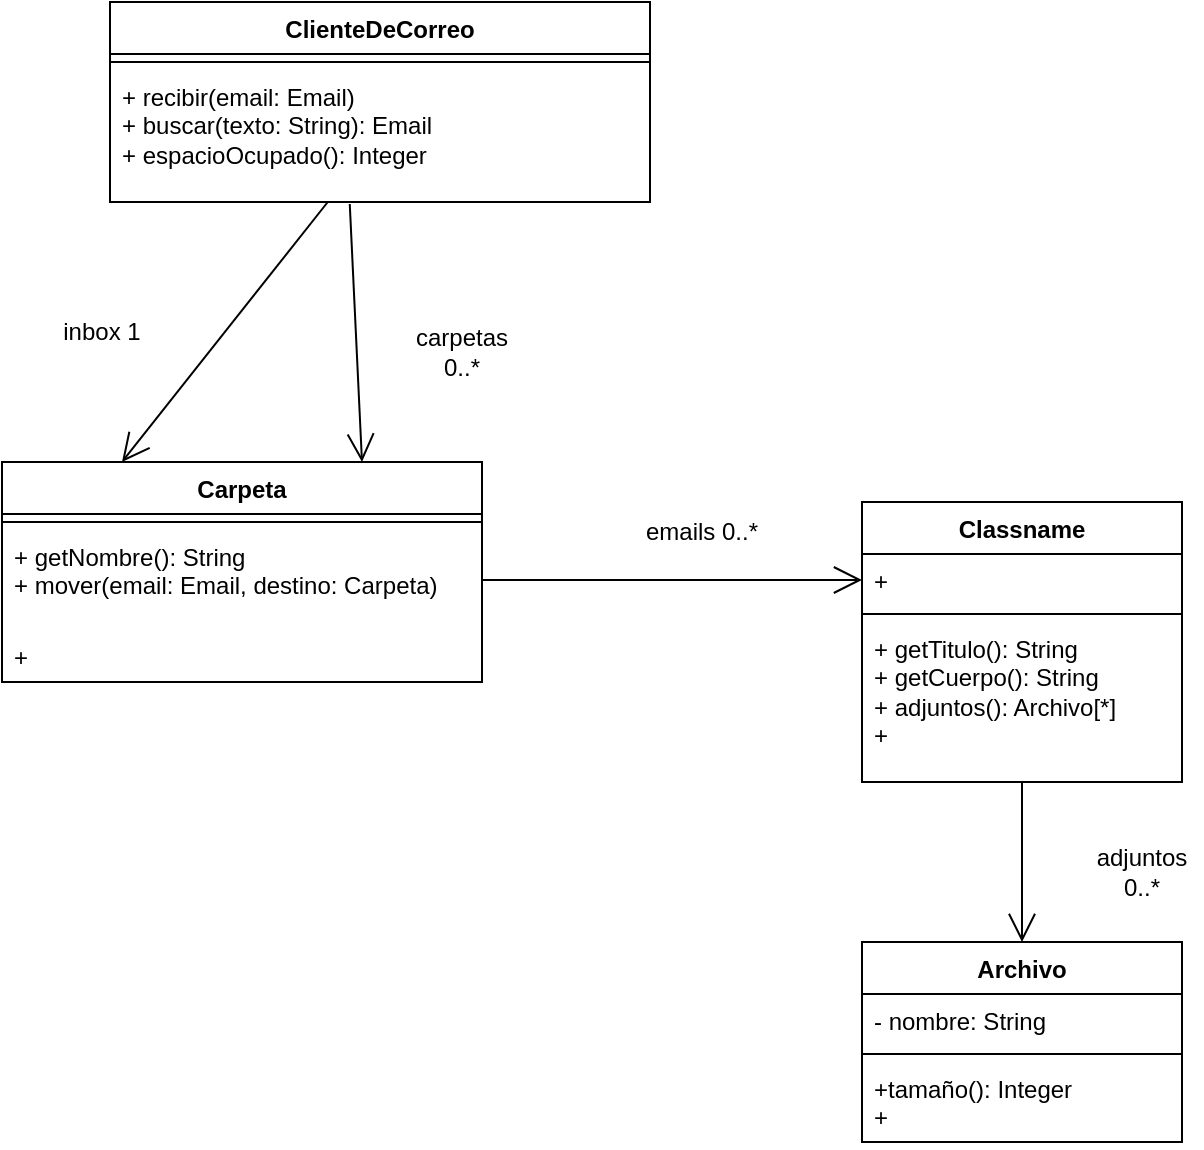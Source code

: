 <mxfile version="22.0.2" type="device">
  <diagram name="Página-1" id="8Gtg1kNGbSom-kIT8ApV">
    <mxGraphModel dx="1419" dy="814" grid="1" gridSize="10" guides="1" tooltips="1" connect="1" arrows="1" fold="1" page="1" pageScale="1" pageWidth="827" pageHeight="1169" math="0" shadow="0">
      <root>
        <mxCell id="0" />
        <mxCell id="1" parent="0" />
        <mxCell id="tsTReT2kphKatsLCbqbp-1" value="ClienteDeCorreo" style="swimlane;fontStyle=1;align=center;verticalAlign=top;childLayout=stackLayout;horizontal=1;startSize=26;horizontalStack=0;resizeParent=1;resizeParentMax=0;resizeLast=0;collapsible=1;marginBottom=0;whiteSpace=wrap;html=1;" vertex="1" parent="1">
          <mxGeometry x="144" y="120" width="270" height="100" as="geometry" />
        </mxCell>
        <mxCell id="tsTReT2kphKatsLCbqbp-3" value="" style="line;strokeWidth=1;fillColor=none;align=left;verticalAlign=middle;spacingTop=-1;spacingLeft=3;spacingRight=3;rotatable=0;labelPosition=right;points=[];portConstraint=eastwest;strokeColor=inherit;" vertex="1" parent="tsTReT2kphKatsLCbqbp-1">
          <mxGeometry y="26" width="270" height="8" as="geometry" />
        </mxCell>
        <mxCell id="tsTReT2kphKatsLCbqbp-4" value="+ recibir(email: Email)&lt;br&gt;+ buscar(texto: String): Email&lt;br&gt;+ espacioOcupado(): Integer" style="text;strokeColor=none;fillColor=none;align=left;verticalAlign=top;spacingLeft=4;spacingRight=4;overflow=hidden;rotatable=0;points=[[0,0.5],[1,0.5]];portConstraint=eastwest;whiteSpace=wrap;html=1;" vertex="1" parent="tsTReT2kphKatsLCbqbp-1">
          <mxGeometry y="34" width="270" height="66" as="geometry" />
        </mxCell>
        <mxCell id="tsTReT2kphKatsLCbqbp-5" value="Carpeta" style="swimlane;fontStyle=1;align=center;verticalAlign=top;childLayout=stackLayout;horizontal=1;startSize=26;horizontalStack=0;resizeParent=1;resizeParentMax=0;resizeLast=0;collapsible=1;marginBottom=0;whiteSpace=wrap;html=1;" vertex="1" parent="1">
          <mxGeometry x="90" y="350" width="240" height="110" as="geometry" />
        </mxCell>
        <mxCell id="tsTReT2kphKatsLCbqbp-7" value="" style="line;strokeWidth=1;fillColor=none;align=left;verticalAlign=middle;spacingTop=-1;spacingLeft=3;spacingRight=3;rotatable=0;labelPosition=right;points=[];portConstraint=eastwest;strokeColor=inherit;" vertex="1" parent="tsTReT2kphKatsLCbqbp-5">
          <mxGeometry y="26" width="240" height="8" as="geometry" />
        </mxCell>
        <mxCell id="tsTReT2kphKatsLCbqbp-8" value="+ getNombre(): String&lt;br&gt;+ mover(email: Email, destino: Carpeta)" style="text;strokeColor=none;fillColor=none;align=left;verticalAlign=top;spacingLeft=4;spacingRight=4;overflow=hidden;rotatable=0;points=[[0,0.5],[1,0.5]];portConstraint=eastwest;whiteSpace=wrap;html=1;" vertex="1" parent="tsTReT2kphKatsLCbqbp-5">
          <mxGeometry y="34" width="240" height="50" as="geometry" />
        </mxCell>
        <mxCell id="tsTReT2kphKatsLCbqbp-6" value="+&amp;nbsp;" style="text;strokeColor=none;fillColor=none;align=left;verticalAlign=top;spacingLeft=4;spacingRight=4;overflow=hidden;rotatable=0;points=[[0,0.5],[1,0.5]];portConstraint=eastwest;whiteSpace=wrap;html=1;" vertex="1" parent="tsTReT2kphKatsLCbqbp-5">
          <mxGeometry y="84" width="240" height="26" as="geometry" />
        </mxCell>
        <mxCell id="tsTReT2kphKatsLCbqbp-9" value="Classname" style="swimlane;fontStyle=1;align=center;verticalAlign=top;childLayout=stackLayout;horizontal=1;startSize=26;horizontalStack=0;resizeParent=1;resizeParentMax=0;resizeLast=0;collapsible=1;marginBottom=0;whiteSpace=wrap;html=1;" vertex="1" parent="1">
          <mxGeometry x="520" y="370" width="160" height="140" as="geometry" />
        </mxCell>
        <mxCell id="tsTReT2kphKatsLCbqbp-10" value="+" style="text;strokeColor=none;fillColor=none;align=left;verticalAlign=top;spacingLeft=4;spacingRight=4;overflow=hidden;rotatable=0;points=[[0,0.5],[1,0.5]];portConstraint=eastwest;whiteSpace=wrap;html=1;" vertex="1" parent="tsTReT2kphKatsLCbqbp-9">
          <mxGeometry y="26" width="160" height="26" as="geometry" />
        </mxCell>
        <mxCell id="tsTReT2kphKatsLCbqbp-11" value="" style="line;strokeWidth=1;fillColor=none;align=left;verticalAlign=middle;spacingTop=-1;spacingLeft=3;spacingRight=3;rotatable=0;labelPosition=right;points=[];portConstraint=eastwest;strokeColor=inherit;" vertex="1" parent="tsTReT2kphKatsLCbqbp-9">
          <mxGeometry y="52" width="160" height="8" as="geometry" />
        </mxCell>
        <mxCell id="tsTReT2kphKatsLCbqbp-12" value="+ getTitulo(): String&lt;br&gt;+ getCuerpo(): String&lt;br&gt;+ adjuntos(): Archivo[*]&lt;br&gt;+&lt;br&gt;" style="text;strokeColor=none;fillColor=none;align=left;verticalAlign=top;spacingLeft=4;spacingRight=4;overflow=hidden;rotatable=0;points=[[0,0.5],[1,0.5]];portConstraint=eastwest;whiteSpace=wrap;html=1;" vertex="1" parent="tsTReT2kphKatsLCbqbp-9">
          <mxGeometry y="60" width="160" height="80" as="geometry" />
        </mxCell>
        <mxCell id="tsTReT2kphKatsLCbqbp-13" value="Archivo" style="swimlane;fontStyle=1;align=center;verticalAlign=top;childLayout=stackLayout;horizontal=1;startSize=26;horizontalStack=0;resizeParent=1;resizeParentMax=0;resizeLast=0;collapsible=1;marginBottom=0;whiteSpace=wrap;html=1;" vertex="1" parent="1">
          <mxGeometry x="520" y="590" width="160" height="100" as="geometry" />
        </mxCell>
        <mxCell id="tsTReT2kphKatsLCbqbp-14" value="- nombre: String" style="text;strokeColor=none;fillColor=none;align=left;verticalAlign=top;spacingLeft=4;spacingRight=4;overflow=hidden;rotatable=0;points=[[0,0.5],[1,0.5]];portConstraint=eastwest;whiteSpace=wrap;html=1;" vertex="1" parent="tsTReT2kphKatsLCbqbp-13">
          <mxGeometry y="26" width="160" height="26" as="geometry" />
        </mxCell>
        <mxCell id="tsTReT2kphKatsLCbqbp-15" value="" style="line;strokeWidth=1;fillColor=none;align=left;verticalAlign=middle;spacingTop=-1;spacingLeft=3;spacingRight=3;rotatable=0;labelPosition=right;points=[];portConstraint=eastwest;strokeColor=inherit;" vertex="1" parent="tsTReT2kphKatsLCbqbp-13">
          <mxGeometry y="52" width="160" height="8" as="geometry" />
        </mxCell>
        <mxCell id="tsTReT2kphKatsLCbqbp-16" value="+tamaño(): Integer&lt;br&gt;+" style="text;strokeColor=none;fillColor=none;align=left;verticalAlign=top;spacingLeft=4;spacingRight=4;overflow=hidden;rotatable=0;points=[[0,0.5],[1,0.5]];portConstraint=eastwest;whiteSpace=wrap;html=1;" vertex="1" parent="tsTReT2kphKatsLCbqbp-13">
          <mxGeometry y="60" width="160" height="40" as="geometry" />
        </mxCell>
        <mxCell id="tsTReT2kphKatsLCbqbp-18" value="" style="endArrow=open;endFill=1;endSize=12;html=1;rounded=0;entryX=0;entryY=0.5;entryDx=0;entryDy=0;" edge="1" parent="1" source="tsTReT2kphKatsLCbqbp-8" target="tsTReT2kphKatsLCbqbp-10">
          <mxGeometry width="160" relative="1" as="geometry">
            <mxPoint x="199" y="540" as="sourcePoint" />
            <mxPoint x="359" y="540" as="targetPoint" />
          </mxGeometry>
        </mxCell>
        <object label="" id="tsTReT2kphKatsLCbqbp-19">
          <mxCell style="endArrow=open;endFill=1;endSize=12;html=1;rounded=0;entryX=0.25;entryY=0;entryDx=0;entryDy=0;" edge="1" parent="1" source="tsTReT2kphKatsLCbqbp-4" target="tsTReT2kphKatsLCbqbp-5">
            <mxGeometry width="160" relative="1" as="geometry">
              <mxPoint x="190" y="264" as="sourcePoint" />
              <mxPoint x="350" y="264" as="targetPoint" />
            </mxGeometry>
          </mxCell>
        </object>
        <mxCell id="tsTReT2kphKatsLCbqbp-20" value="" style="endArrow=open;endFill=1;endSize=12;html=1;rounded=0;exitX=0.444;exitY=1.015;exitDx=0;exitDy=0;exitPerimeter=0;entryX=0.75;entryY=0;entryDx=0;entryDy=0;" edge="1" parent="1" source="tsTReT2kphKatsLCbqbp-4" target="tsTReT2kphKatsLCbqbp-5">
          <mxGeometry width="160" relative="1" as="geometry">
            <mxPoint x="254" y="280" as="sourcePoint" />
            <mxPoint x="414" y="280" as="targetPoint" />
          </mxGeometry>
        </mxCell>
        <mxCell id="tsTReT2kphKatsLCbqbp-21" value="" style="endArrow=open;endFill=1;endSize=12;html=1;rounded=0;entryX=0.5;entryY=0;entryDx=0;entryDy=0;" edge="1" parent="1" source="tsTReT2kphKatsLCbqbp-12" target="tsTReT2kphKatsLCbqbp-13">
          <mxGeometry width="160" relative="1" as="geometry">
            <mxPoint x="375" y="620" as="sourcePoint" />
            <mxPoint x="535" y="620" as="targetPoint" />
          </mxGeometry>
        </mxCell>
        <mxCell id="tsTReT2kphKatsLCbqbp-25" value="inbox 1" style="text;strokeColor=none;align=center;fillColor=none;html=1;verticalAlign=middle;whiteSpace=wrap;rounded=0;" vertex="1" parent="1">
          <mxGeometry x="110" y="270" width="60" height="30" as="geometry" />
        </mxCell>
        <mxCell id="tsTReT2kphKatsLCbqbp-26" value="carpetas 0..*" style="text;strokeColor=none;align=center;fillColor=none;html=1;verticalAlign=middle;whiteSpace=wrap;rounded=0;" vertex="1" parent="1">
          <mxGeometry x="290" y="280" width="60" height="30" as="geometry" />
        </mxCell>
        <mxCell id="tsTReT2kphKatsLCbqbp-27" value="emails 0..*" style="text;strokeColor=none;align=center;fillColor=none;html=1;verticalAlign=middle;whiteSpace=wrap;rounded=0;" vertex="1" parent="1">
          <mxGeometry x="410" y="370" width="60" height="30" as="geometry" />
        </mxCell>
        <mxCell id="tsTReT2kphKatsLCbqbp-28" value="adjuntos 0..*" style="text;strokeColor=none;align=center;fillColor=none;html=1;verticalAlign=middle;whiteSpace=wrap;rounded=0;" vertex="1" parent="1">
          <mxGeometry x="630" y="540" width="60" height="30" as="geometry" />
        </mxCell>
      </root>
    </mxGraphModel>
  </diagram>
</mxfile>
